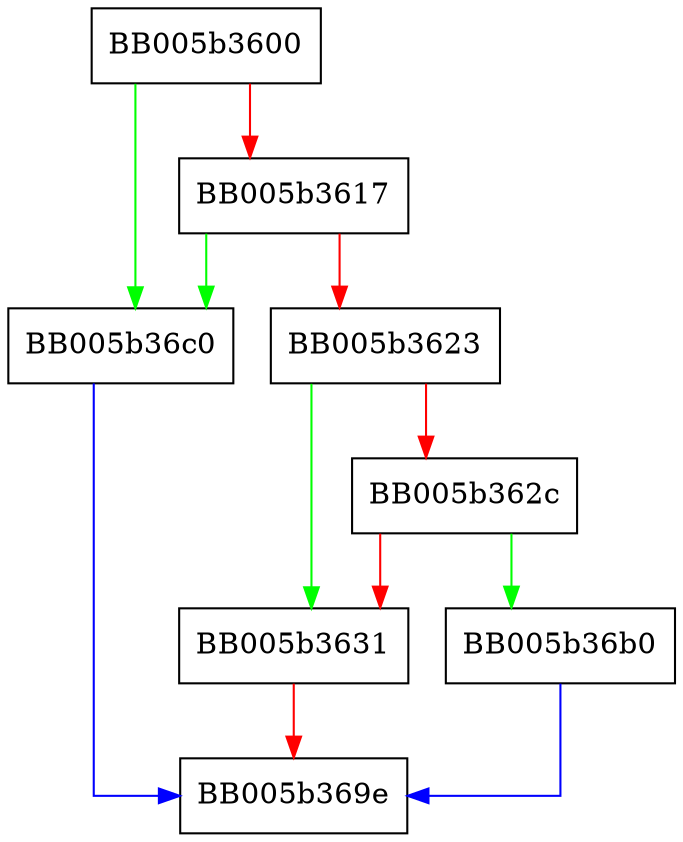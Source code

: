 digraph EVP_PKEY_CTX_set_dsa_paramgen_gindex {
  node [shape="box"];
  graph [splines=ortho];
  BB005b3600 -> BB005b36c0 [color="green"];
  BB005b3600 -> BB005b3617 [color="red"];
  BB005b3617 -> BB005b36c0 [color="green"];
  BB005b3617 -> BB005b3623 [color="red"];
  BB005b3623 -> BB005b3631 [color="green"];
  BB005b3623 -> BB005b362c [color="red"];
  BB005b362c -> BB005b36b0 [color="green"];
  BB005b362c -> BB005b3631 [color="red"];
  BB005b3631 -> BB005b369e [color="red"];
  BB005b36b0 -> BB005b369e [color="blue"];
  BB005b36c0 -> BB005b369e [color="blue"];
}